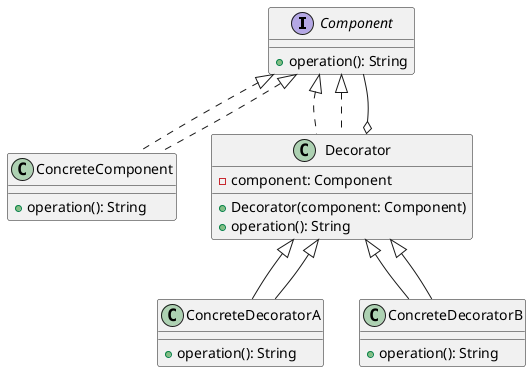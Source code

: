 @startuml
interface Component {
  + operation(): String
}

class ConcreteComponent implements Component {
  + operation(): String
}

class Decorator implements Component {
  - component: Component
  + Decorator(component: Component)
  + operation(): String
}

class ConcreteDecoratorA extends Decorator {
  + operation(): String
}

class ConcreteDecoratorB extends Decorator {
  + operation(): String
}

Component <|.. ConcreteComponent
Component <|.. Decorator
Decorator <|-- ConcreteDecoratorA
Decorator <|-- ConcreteDecoratorB
Decorator o-- Component
@enduml
